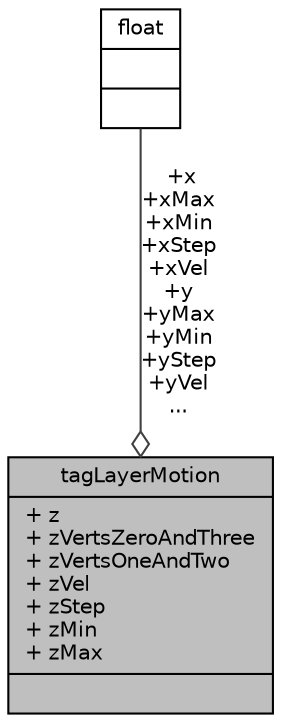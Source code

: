 digraph "tagLayerMotion"
{
 // LATEX_PDF_SIZE
  edge [fontname="Helvetica",fontsize="10",labelfontname="Helvetica",labelfontsize="10"];
  node [fontname="Helvetica",fontsize="10",shape=record];
  Node1 [label="{tagLayerMotion\n|+ z\l+ zVertsZeroAndThree\l+ zVertsOneAndTwo\l+ zVel\l+ zStep\l+ zMin\l+ zMax\l|}",height=0.2,width=0.4,color="black", fillcolor="grey75", style="filled", fontcolor="black",tooltip=" "];
  Node2 -> Node1 [color="grey25",fontsize="10",style="solid",label=" +x\n+xMax\n+xMin\n+xStep\n+xVel\n+y\n+yMax\n+yMin\n+yStep\n+yVel\n..." ,arrowhead="odiamond",fontname="Helvetica"];
  Node2 [label="{float\n||}",height=0.2,width=0.4,color="black", fillcolor="white", style="filled",tooltip=" "];
}
